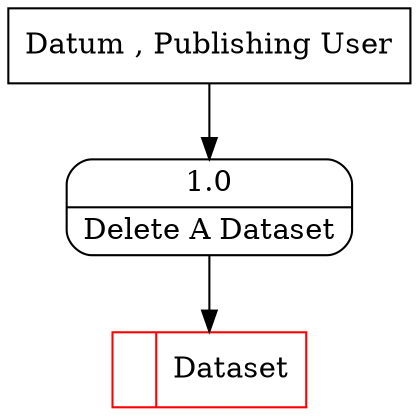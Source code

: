 digraph dfd2{ 
node[shape=record]
200 [label="<f0>  |<f1> Dataset " color=red];
201 [label="Datum , Publishing User" shape=box];
202 [label="{<f0> 1.0|<f1> Delete A Dataset }" shape=Mrecord];
201 -> 202
202 -> 200
}
